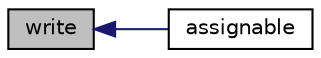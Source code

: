 digraph "write"
{
  bgcolor="transparent";
  edge [fontname="Helvetica",fontsize="10",labelfontname="Helvetica",labelfontsize="10"];
  node [fontname="Helvetica",fontsize="10",shape=record];
  rankdir="LR";
  Node1 [label="write",height=0.2,width=0.4,color="black", fillcolor="grey75", style="filled", fontcolor="black"];
  Node1 -> Node2 [dir="back",color="midnightblue",fontsize="10",style="solid",fontname="Helvetica"];
  Node2 [label="assignable",height=0.2,width=0.4,color="black",URL="$a01105.html#a1f9f0b0c1739411ae9b09d7cd96e8c51",tooltip="Return true: this patch field is altered by assignment. "];
}
